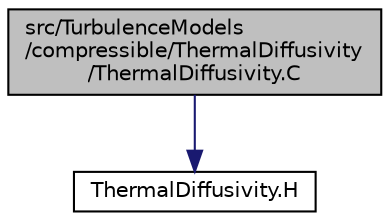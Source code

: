 digraph "src/TurbulenceModels/compressible/ThermalDiffusivity/ThermalDiffusivity.C"
{
  bgcolor="transparent";
  edge [fontname="Helvetica",fontsize="10",labelfontname="Helvetica",labelfontsize="10"];
  node [fontname="Helvetica",fontsize="10",shape=record];
  Node1 [label="src/TurbulenceModels\l/compressible/ThermalDiffusivity\l/ThermalDiffusivity.C",height=0.2,width=0.4,color="black", fillcolor="grey75", style="filled", fontcolor="black"];
  Node1 -> Node2 [color="midnightblue",fontsize="10",style="solid",fontname="Helvetica"];
  Node2 [label="ThermalDiffusivity.H",height=0.2,width=0.4,color="black",URL="$a10505.html"];
}
